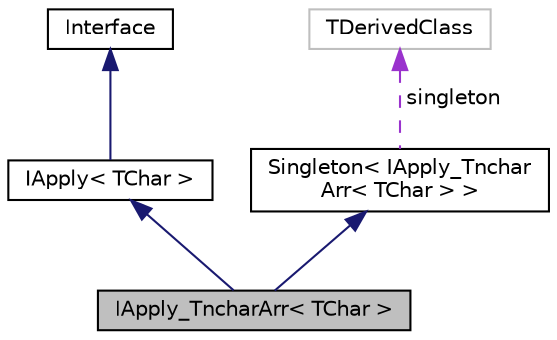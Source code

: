digraph "IApply_TncharArr&lt; TChar &gt;"
{
  edge [fontname="Helvetica",fontsize="10",labelfontname="Helvetica",labelfontsize="10"];
  node [fontname="Helvetica",fontsize="10",shape=record];
  Node4 [label="IApply_TncharArr\< TChar \>",height=0.2,width=0.4,color="black", fillcolor="grey75", style="filled", fontcolor="black"];
  Node5 -> Node4 [dir="back",color="midnightblue",fontsize="10",style="solid",fontname="Helvetica"];
  Node5 [label="IApply\< TChar \>",height=0.2,width=0.4,color="black", fillcolor="white", style="filled",URL="$classaworx_1_1lib_1_1strings_1_1boxing_1_1IApply.html"];
  Node6 -> Node5 [dir="back",color="midnightblue",fontsize="10",style="solid",fontname="Helvetica"];
  Node6 [label="Interface",height=0.2,width=0.4,color="black", fillcolor="white", style="filled",URL="$classaworx_1_1lib_1_1boxing_1_1Interface.html"];
  Node7 -> Node4 [dir="back",color="midnightblue",fontsize="10",style="solid",fontname="Helvetica"];
  Node7 [label="Singleton\< IApply_Tnchar\lArr\< TChar \> \>",height=0.2,width=0.4,color="black", fillcolor="white", style="filled",URL="$classaworx_1_1lib_1_1lang_1_1Singleton.html"];
  Node8 -> Node7 [dir="back",color="darkorchid3",fontsize="10",style="dashed",label=" singleton" ,fontname="Helvetica"];
  Node8 [label="TDerivedClass",height=0.2,width=0.4,color="grey75", fillcolor="white", style="filled"];
}
